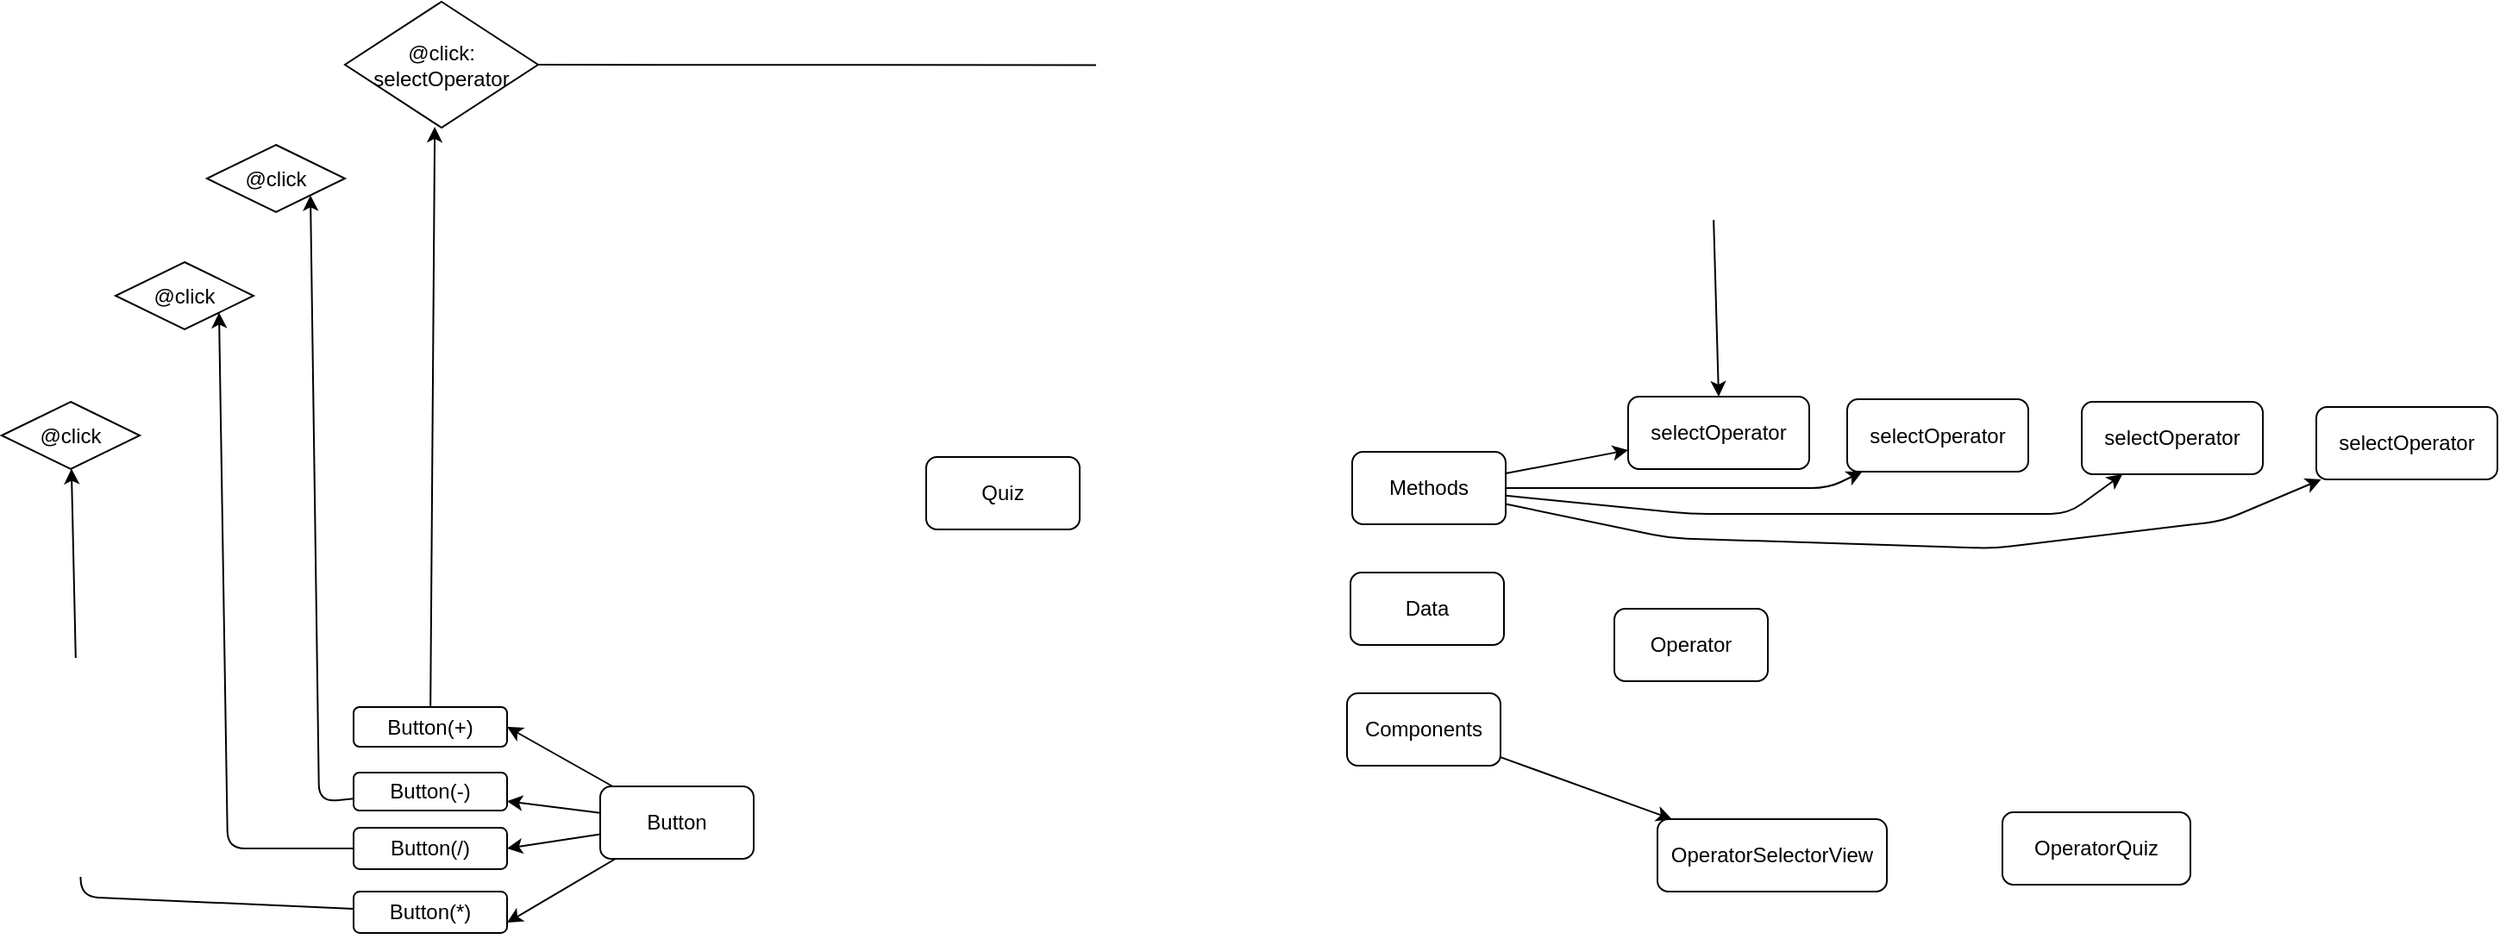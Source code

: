 <mxfile>
    <diagram id="mIJGjq74MOoF7ByDGfTu" name="Quiz Design">
        <mxGraphModel dx="1847" dy="1460" grid="0" gridSize="10" guides="1" tooltips="1" connect="1" arrows="1" fold="1" page="0" pageScale="1" pageWidth="850" pageHeight="1100" background="none" math="0" shadow="0">
            <root>
                <mxCell id="0"/>
                <mxCell id="1" parent="0"/>
                <mxCell id="2" value="Quiz" style="rounded=1;whiteSpace=wrap;html=1;" vertex="1" parent="1">
                    <mxGeometry x="302" y="16" width="89" height="42" as="geometry"/>
                </mxCell>
                <mxCell id="9" value="" style="edgeStyle=none;html=1;" edge="1" parent="1" source="3" target="7">
                    <mxGeometry relative="1" as="geometry"/>
                </mxCell>
                <mxCell id="10" style="edgeStyle=none;html=1;entryX=1;entryY=0.5;entryDx=0;entryDy=0;" edge="1" parent="1" source="3" target="5">
                    <mxGeometry relative="1" as="geometry"/>
                </mxCell>
                <mxCell id="11" style="edgeStyle=none;html=1;entryX=1;entryY=0.5;entryDx=0;entryDy=0;" edge="1" parent="1" source="3" target="6">
                    <mxGeometry relative="1" as="geometry"/>
                </mxCell>
                <mxCell id="12" style="edgeStyle=none;html=1;entryX=1;entryY=0.75;entryDx=0;entryDy=0;" edge="1" parent="1" source="3" target="8">
                    <mxGeometry relative="1" as="geometry"/>
                </mxCell>
                <mxCell id="3" value="Button" style="rounded=1;whiteSpace=wrap;html=1;" vertex="1" parent="1">
                    <mxGeometry x="113" y="207" width="89" height="42" as="geometry"/>
                </mxCell>
                <mxCell id="31" style="edgeStyle=none;html=1;entryX=1;entryY=1;entryDx=0;entryDy=0;" edge="1" parent="1" source="5" target="23">
                    <mxGeometry relative="1" as="geometry">
                        <Array as="points">
                            <mxPoint x="-103" y="243"/>
                        </Array>
                    </mxGeometry>
                </mxCell>
                <mxCell id="5" value="Button(/)" style="rounded=1;whiteSpace=wrap;html=1;" vertex="1" parent="1">
                    <mxGeometry x="-30" y="231" width="89" height="24" as="geometry"/>
                </mxCell>
                <mxCell id="27" style="edgeStyle=none;html=1;entryX=0.465;entryY=0.994;entryDx=0;entryDy=0;entryPerimeter=0;" edge="1" parent="1" source="6" target="20">
                    <mxGeometry relative="1" as="geometry"/>
                </mxCell>
                <mxCell id="6" value="Button(+)" style="rounded=1;whiteSpace=wrap;html=1;" vertex="1" parent="1">
                    <mxGeometry x="-30" y="161" width="89" height="23" as="geometry"/>
                </mxCell>
                <mxCell id="30" style="edgeStyle=none;html=1;entryX=1;entryY=1;entryDx=0;entryDy=0;" edge="1" parent="1" source="7" target="22">
                    <mxGeometry relative="1" as="geometry">
                        <Array as="points">
                            <mxPoint x="-50" y="216"/>
                        </Array>
                    </mxGeometry>
                </mxCell>
                <mxCell id="7" value="Button(-)" style="rounded=1;whiteSpace=wrap;html=1;" vertex="1" parent="1">
                    <mxGeometry x="-30" y="199" width="89" height="22" as="geometry"/>
                </mxCell>
                <mxCell id="32" style="edgeStyle=none;html=1;" edge="1" parent="1" source="8" target="24">
                    <mxGeometry relative="1" as="geometry">
                        <Array as="points">
                            <mxPoint x="-188" y="271"/>
                        </Array>
                    </mxGeometry>
                </mxCell>
                <mxCell id="8" value="Button(*)" style="rounded=1;whiteSpace=wrap;html=1;" vertex="1" parent="1">
                    <mxGeometry x="-30" y="268" width="89" height="24" as="geometry"/>
                </mxCell>
                <mxCell id="14" value="OperatorSelectorView" style="rounded=1;whiteSpace=wrap;html=1;" vertex="1" parent="1">
                    <mxGeometry x="726" y="226" width="133" height="42" as="geometry"/>
                </mxCell>
                <mxCell id="39" style="edgeStyle=none;html=1;" edge="1" parent="1" source="15" target="18">
                    <mxGeometry relative="1" as="geometry"/>
                </mxCell>
                <mxCell id="40" style="edgeStyle=none;html=1;" edge="1" parent="1" source="15" target="34">
                    <mxGeometry relative="1" as="geometry">
                        <Array as="points">
                            <mxPoint x="744" y="34"/>
                            <mxPoint x="825" y="34"/>
                        </Array>
                    </mxGeometry>
                </mxCell>
                <mxCell id="41" style="edgeStyle=none;html=1;" edge="1" parent="1" source="15" target="35">
                    <mxGeometry relative="1" as="geometry">
                        <Array as="points">
                            <mxPoint x="745" y="49"/>
                            <mxPoint x="964" y="49"/>
                        </Array>
                    </mxGeometry>
                </mxCell>
                <mxCell id="42" style="edgeStyle=none;html=1;" edge="1" parent="1" source="15" target="36">
                    <mxGeometry relative="1" as="geometry">
                        <Array as="points">
                            <mxPoint x="733" y="63"/>
                            <mxPoint x="921" y="69"/>
                            <mxPoint x="1054" y="53"/>
                        </Array>
                    </mxGeometry>
                </mxCell>
                <mxCell id="15" value="Methods" style="rounded=1;whiteSpace=wrap;html=1;" vertex="1" parent="1">
                    <mxGeometry x="549" y="13" width="89" height="42" as="geometry"/>
                </mxCell>
                <mxCell id="38" style="edgeStyle=none;html=1;" edge="1" parent="1" source="16" target="14">
                    <mxGeometry relative="1" as="geometry"/>
                </mxCell>
                <mxCell id="16" value="Components&lt;br&gt;" style="rounded=1;whiteSpace=wrap;html=1;" vertex="1" parent="1">
                    <mxGeometry x="546" y="153" width="89" height="42" as="geometry"/>
                </mxCell>
                <mxCell id="17" value="Data" style="rounded=1;whiteSpace=wrap;html=1;" vertex="1" parent="1">
                    <mxGeometry x="548" y="83" width="89" height="42" as="geometry"/>
                </mxCell>
                <mxCell id="18" value="selectOperator" style="rounded=1;whiteSpace=wrap;html=1;" vertex="1" parent="1">
                    <mxGeometry x="709" y="-19" width="105" height="42" as="geometry"/>
                </mxCell>
                <mxCell id="19" value="Operator" style="rounded=1;whiteSpace=wrap;html=1;" vertex="1" parent="1">
                    <mxGeometry x="701" y="104" width="89" height="42" as="geometry"/>
                </mxCell>
                <mxCell id="28" style="edgeStyle=none;html=1;entryX=0.5;entryY=0;entryDx=0;entryDy=0;" edge="1" parent="1" source="20" target="18">
                    <mxGeometry relative="1" as="geometry">
                        <Array as="points">
                            <mxPoint x="756" y="-211"/>
                        </Array>
                    </mxGeometry>
                </mxCell>
                <mxCell id="20" value="&lt;span&gt;@click: &lt;br&gt;selectOperator&lt;/span&gt;" style="rhombus;whiteSpace=wrap;html=1;" vertex="1" parent="1">
                    <mxGeometry x="-35" y="-248" width="112" height="73" as="geometry"/>
                </mxCell>
                <mxCell id="22" value="@click" style="rhombus;whiteSpace=wrap;html=1;" vertex="1" parent="1">
                    <mxGeometry x="-115" y="-165" width="80" height="39" as="geometry"/>
                </mxCell>
                <mxCell id="23" value="@click" style="rhombus;whiteSpace=wrap;html=1;" vertex="1" parent="1">
                    <mxGeometry x="-168" y="-97" width="80" height="39" as="geometry"/>
                </mxCell>
                <mxCell id="24" value="@click" style="rhombus;whiteSpace=wrap;html=1;" vertex="1" parent="1">
                    <mxGeometry x="-234" y="-16" width="80" height="39" as="geometry"/>
                </mxCell>
                <mxCell id="34" value="selectOperator" style="rounded=1;whiteSpace=wrap;html=1;" vertex="1" parent="1">
                    <mxGeometry x="836" y="-17.5" width="105" height="42" as="geometry"/>
                </mxCell>
                <mxCell id="35" value="selectOperator" style="rounded=1;whiteSpace=wrap;html=1;" vertex="1" parent="1">
                    <mxGeometry x="972" y="-16" width="105" height="42" as="geometry"/>
                </mxCell>
                <mxCell id="36" value="selectOperator" style="rounded=1;whiteSpace=wrap;html=1;" vertex="1" parent="1">
                    <mxGeometry x="1108" y="-13" width="105" height="42" as="geometry"/>
                </mxCell>
                <mxCell id="43" value="OperatorQuiz" style="rounded=1;whiteSpace=wrap;html=1;" vertex="1" parent="1">
                    <mxGeometry x="926" y="222" width="109" height="42" as="geometry"/>
                </mxCell>
            </root>
        </mxGraphModel>
    </diagram>
</mxfile>